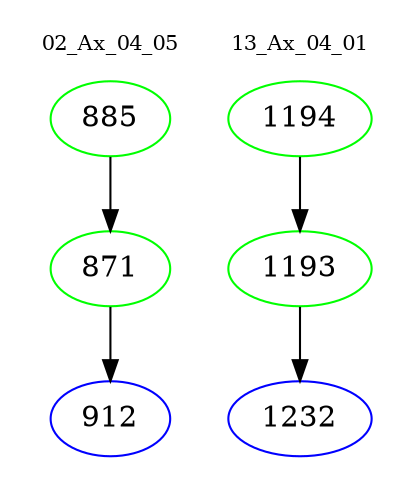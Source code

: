digraph{
subgraph cluster_0 {
color = white
label = "02_Ax_04_05";
fontsize=10;
T0_885 [label="885", color="green"]
T0_885 -> T0_871 [color="black"]
T0_871 [label="871", color="green"]
T0_871 -> T0_912 [color="black"]
T0_912 [label="912", color="blue"]
}
subgraph cluster_1 {
color = white
label = "13_Ax_04_01";
fontsize=10;
T1_1194 [label="1194", color="green"]
T1_1194 -> T1_1193 [color="black"]
T1_1193 [label="1193", color="green"]
T1_1193 -> T1_1232 [color="black"]
T1_1232 [label="1232", color="blue"]
}
}
